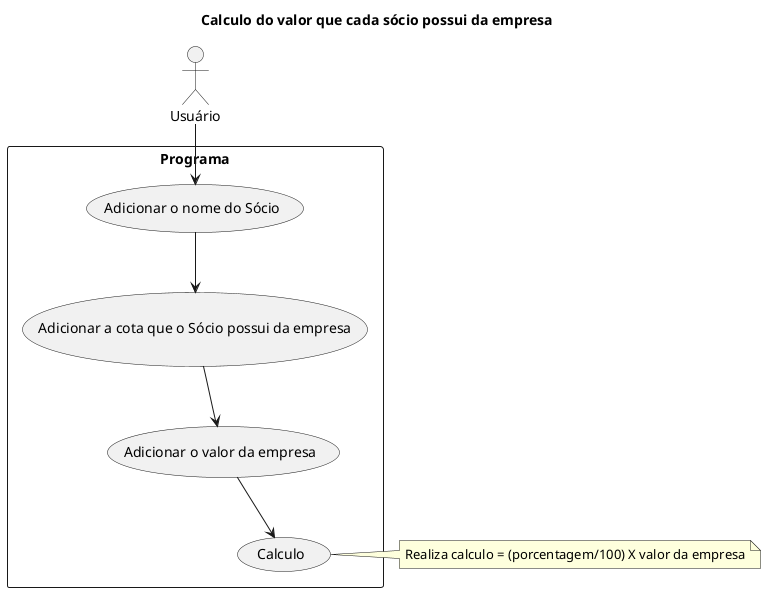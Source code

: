 @startuml diagrama_casoDeUso
title Calculo do valor que cada sócio possui da empresa

actor Usuário

rectangle Programa {
  usecase "Adicionar o nome do Sócio"
  usecase "Adicionar a cota que o Sócio possui da empresa"
  usecase "Adicionar o valor da empresa"
  usecase "Calculo"
}

Usuário --> (Adicionar o nome do Sócio)

(Adicionar o nome do Sócio) --> (Adicionar a cota que o Sócio possui da empresa)

(Adicionar a cota que o Sócio possui da empresa) --> (Adicionar o valor da empresa) 
(Adicionar o valor da empresa) --> (Calculo) 

note right of (Calculo)
Realiza calculo = (porcentagem/100) X valor da empresa
end note


@enduml
